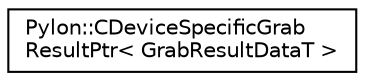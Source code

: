 digraph "Graphical Class Hierarchy"
{
  edge [fontname="Helvetica",fontsize="10",labelfontname="Helvetica",labelfontsize="10"];
  node [fontname="Helvetica",fontsize="10",shape=record];
  rankdir="LR";
  Node1 [label="Pylon::CDeviceSpecificGrab\lResultPtr\< GrabResultDataT \>",height=0.2,width=0.4,color="black", fillcolor="white", style="filled",URL="$class_pylon_1_1_c_device_specific_grab_result_ptr.html",tooltip="Implementation Detail: Header only implementation class for creating device specific grab result ptrs..."];
}
